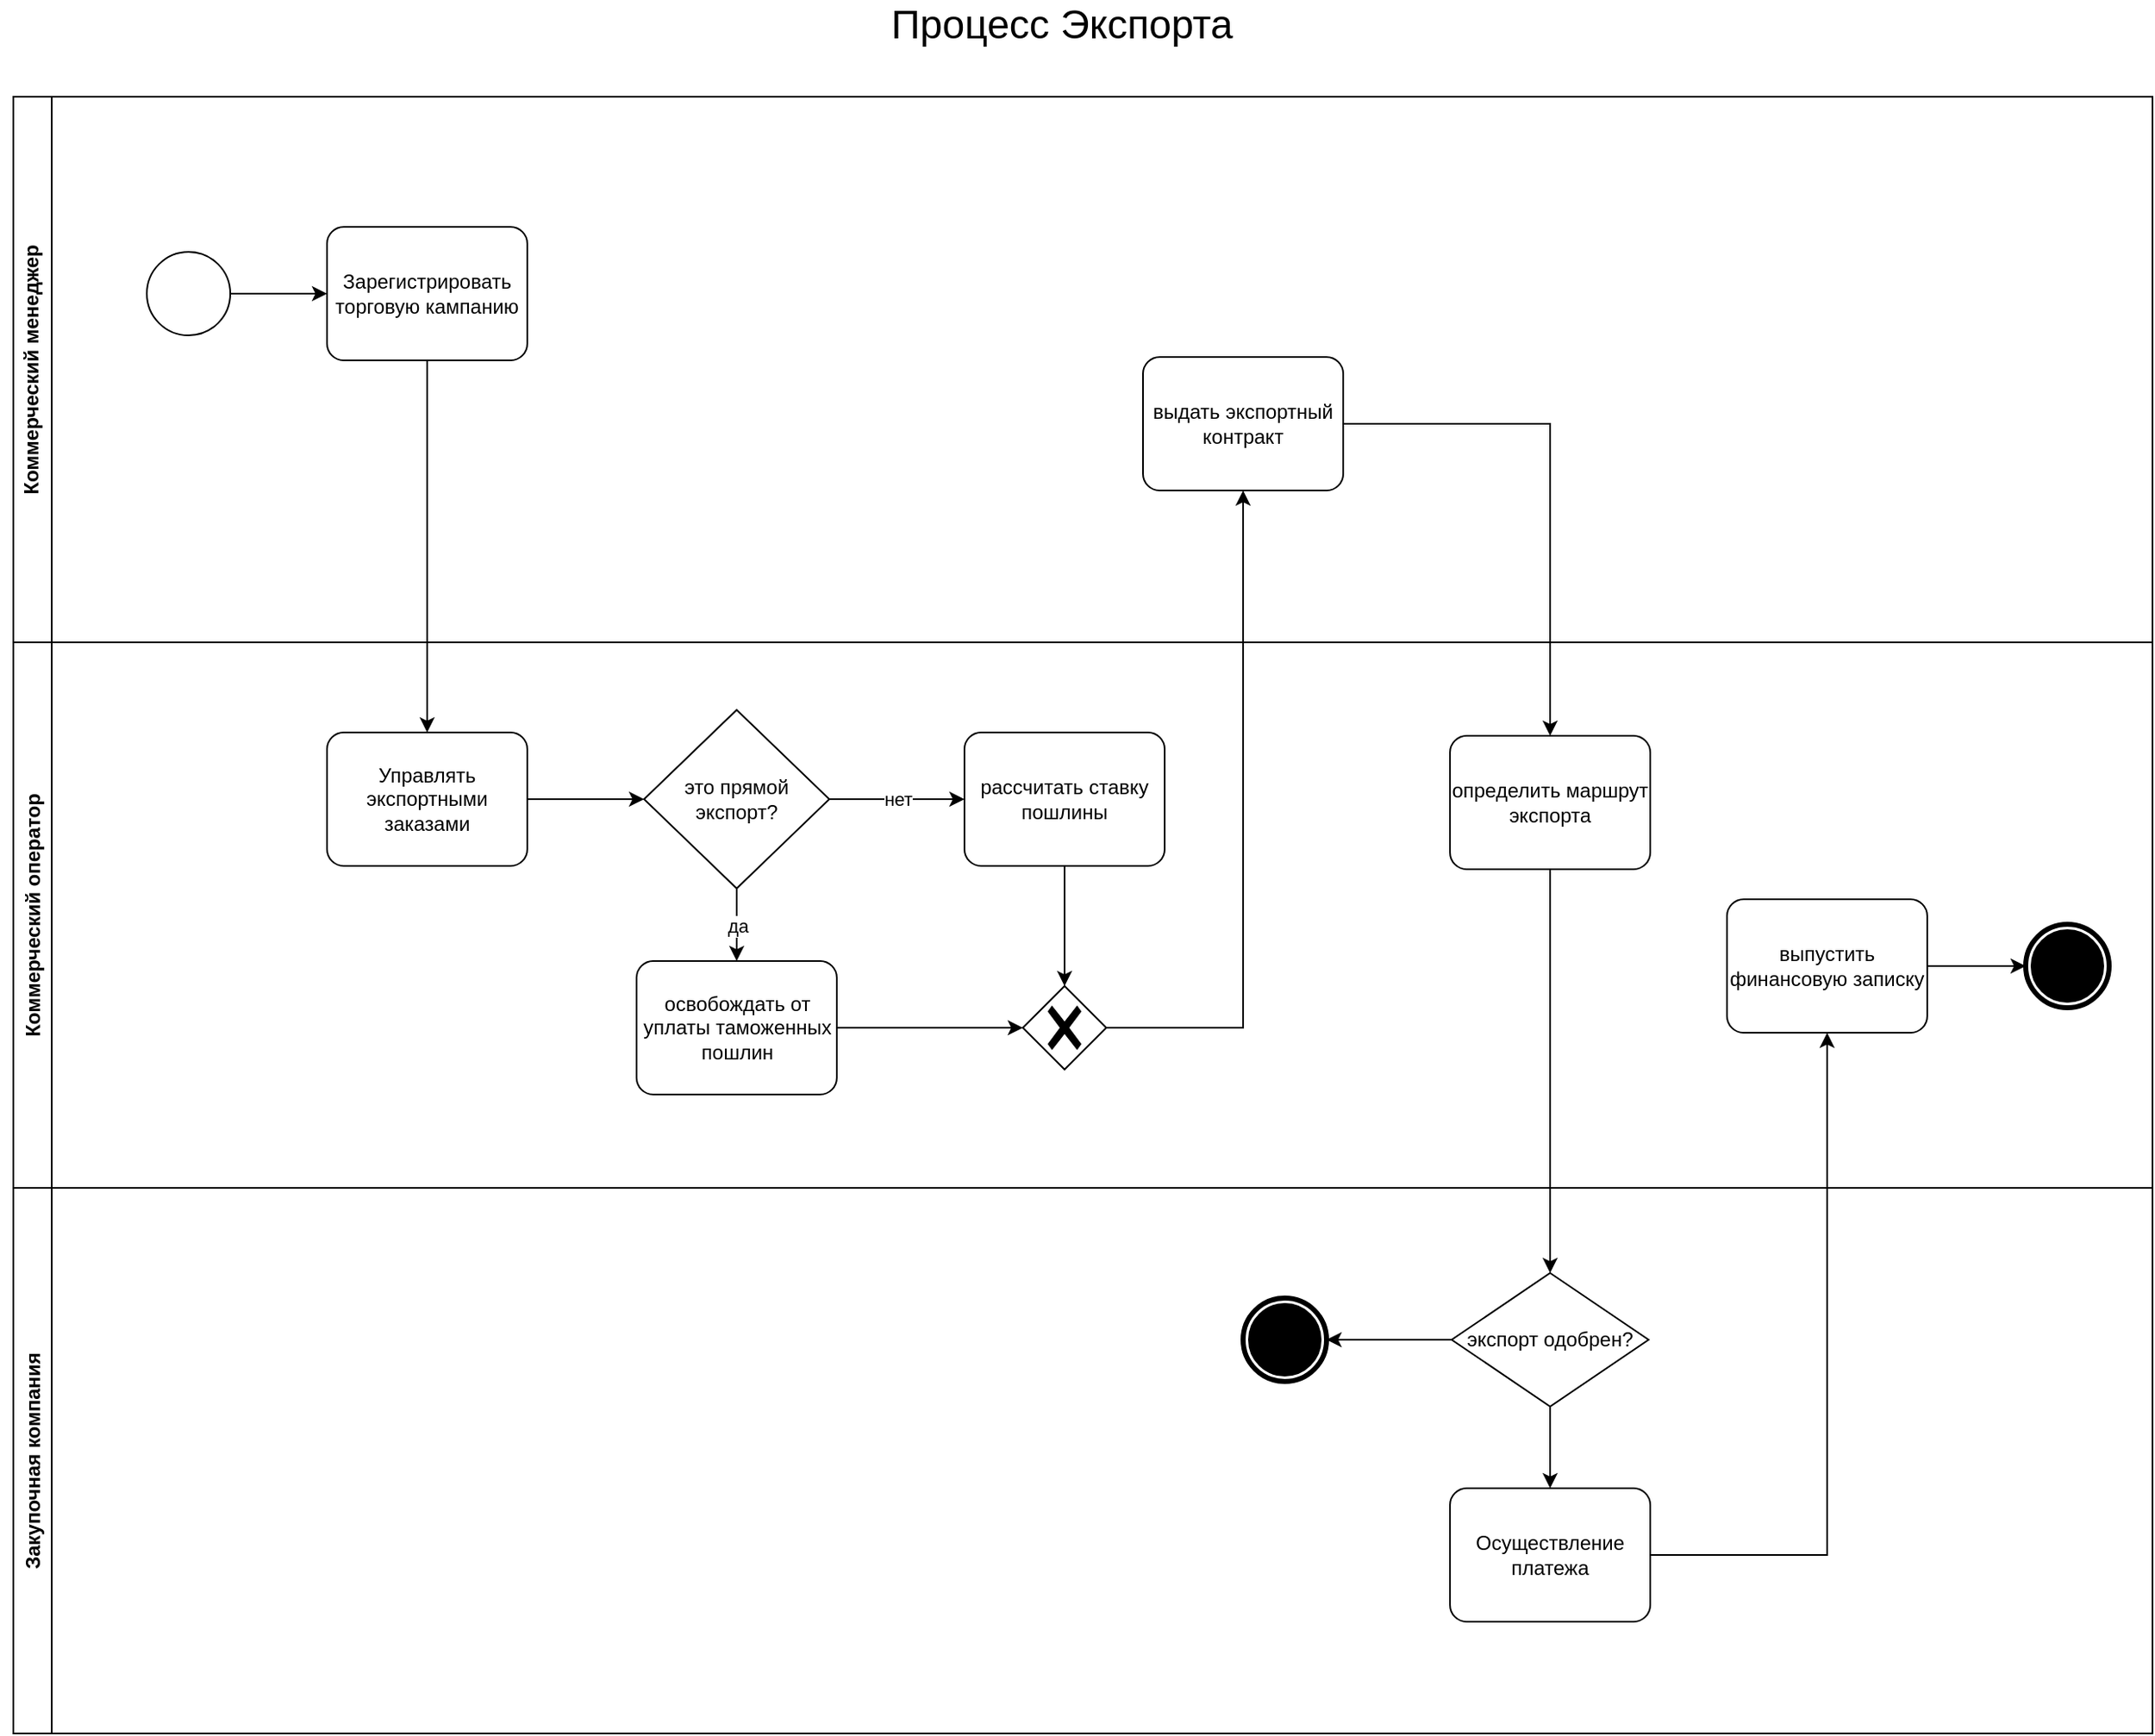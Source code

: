 <mxfile version="20.8.1" type="google"><diagram id="GKkbAp2NtUvPjCZS4jgw" name="Página-1"><mxGraphModel grid="0" page="1" gridSize="10" guides="1" tooltips="1" connect="1" arrows="1" fold="1" pageScale="2" pageWidth="827" pageHeight="1169" background="none" math="0" shadow="0"><root><mxCell id="0"/><mxCell id="1" parent="0"/><mxCell id="1osV0yqY1vsv0PyegRr8-175" value="&lt;span lang=&quot;RU&quot;&gt;Коммерческий менеджер&lt;/span&gt;" style="swimlane;horizontal=0;whiteSpace=wrap;html=1;" vertex="1" parent="1"><mxGeometry x="150" y="106" width="1282" height="327" as="geometry"><mxRectangle x="216" y="111" width="32" height="144" as="alternateBounds"/></mxGeometry></mxCell><mxCell id="nYEwVlIcLHD1ZtLryzep-1" value="Зарегистрировать торговую кампанию&lt;br&gt;" style="points=[[0.25,0,0],[0.5,0,0],[0.75,0,0],[1,0.25,0],[1,0.5,0],[1,0.75,0],[0.75,1,0],[0.5,1,0],[0.25,1,0],[0,0.75,0],[0,0.5,0],[0,0.25,0]];shape=mxgraph.bpmn.task;whiteSpace=wrap;rectStyle=rounded;size=10;html=1;taskMarker=abstract;" vertex="1" parent="1osV0yqY1vsv0PyegRr8-175"><mxGeometry x="188" y="78" width="120" height="80" as="geometry"/></mxCell><mxCell id="nYEwVlIcLHD1ZtLryzep-3" style="edgeStyle=orthogonalEdgeStyle;rounded=0;orthogonalLoop=1;jettySize=auto;html=1;exitX=1;exitY=0.5;exitDx=0;exitDy=0;exitPerimeter=0;" edge="1" parent="1osV0yqY1vsv0PyegRr8-175" source="nYEwVlIcLHD1ZtLryzep-2" target="nYEwVlIcLHD1ZtLryzep-1"><mxGeometry relative="1" as="geometry"/></mxCell><mxCell id="nYEwVlIcLHD1ZtLryzep-2" value="" style="points=[[0.145,0.145,0],[0.5,0,0],[0.855,0.145,0],[1,0.5,0],[0.855,0.855,0],[0.5,1,0],[0.145,0.855,0],[0,0.5,0]];shape=mxgraph.bpmn.event;html=1;verticalLabelPosition=bottom;labelBackgroundColor=#ffffff;verticalAlign=top;align=center;perimeter=ellipsePerimeter;outlineConnect=0;aspect=fixed;outline=standard;symbol=general;" vertex="1" parent="1osV0yqY1vsv0PyegRr8-175"><mxGeometry x="80" y="93" width="50" height="50" as="geometry"/></mxCell><mxCell id="nYEwVlIcLHD1ZtLryzep-15" value="выдать экспортный контракт" style="points=[[0.25,0,0],[0.5,0,0],[0.75,0,0],[1,0.25,0],[1,0.5,0],[1,0.75,0],[0.75,1,0],[0.5,1,0],[0.25,1,0],[0,0.75,0],[0,0.5,0],[0,0.25,0]];shape=mxgraph.bpmn.task;whiteSpace=wrap;rectStyle=rounded;size=10;html=1;taskMarker=abstract;" vertex="1" parent="1osV0yqY1vsv0PyegRr8-175"><mxGeometry x="677" y="156" width="120" height="80" as="geometry"/></mxCell><mxCell id="1osV0yqY1vsv0PyegRr8-176" value="&lt;font style=&quot;font-size: 24px;&quot;&gt;Процесс Экспорта&lt;br&gt;&lt;/font&gt;" style="text;html=1;strokeColor=none;fillColor=none;align=center;verticalAlign=middle;whiteSpace=wrap;rounded=0;" vertex="1" parent="1"><mxGeometry x="671" y="48" width="215" height="30" as="geometry"/></mxCell><mxCell id="1osV0yqY1vsv0PyegRr8-177" value="&lt;span lang=&quot;RU&quot;&gt;Коммерческий оператор&lt;/span&gt;" style="swimlane;horizontal=0;whiteSpace=wrap;html=1;" vertex="1" parent="1"><mxGeometry x="150" y="433" width="1282" height="327" as="geometry"><mxRectangle x="216" y="111" width="32" height="144" as="alternateBounds"/></mxGeometry></mxCell><mxCell id="nYEwVlIcLHD1ZtLryzep-7" style="edgeStyle=orthogonalEdgeStyle;rounded=0;orthogonalLoop=1;jettySize=auto;html=1;exitX=1;exitY=0.5;exitDx=0;exitDy=0;exitPerimeter=0;entryX=0;entryY=0.5;entryDx=0;entryDy=0;" edge="1" parent="1osV0yqY1vsv0PyegRr8-177" source="nYEwVlIcLHD1ZtLryzep-4" target="nYEwVlIcLHD1ZtLryzep-6"><mxGeometry relative="1" as="geometry"/></mxCell><mxCell id="nYEwVlIcLHD1ZtLryzep-4" value="Управлять экспортными заказами" style="points=[[0.25,0,0],[0.5,0,0],[0.75,0,0],[1,0.25,0],[1,0.5,0],[1,0.75,0],[0.75,1,0],[0.5,1,0],[0.25,1,0],[0,0.75,0],[0,0.5,0],[0,0.25,0]];shape=mxgraph.bpmn.task;whiteSpace=wrap;rectStyle=rounded;size=10;html=1;taskMarker=abstract;" vertex="1" parent="1osV0yqY1vsv0PyegRr8-177"><mxGeometry x="188" y="54" width="120" height="80" as="geometry"/></mxCell><mxCell id="nYEwVlIcLHD1ZtLryzep-13" value="нет" style="edgeStyle=orthogonalEdgeStyle;rounded=0;orthogonalLoop=1;jettySize=auto;html=1;exitX=1;exitY=0.5;exitDx=0;exitDy=0;entryX=0;entryY=0.5;entryDx=0;entryDy=0;entryPerimeter=0;" edge="1" parent="1osV0yqY1vsv0PyegRr8-177" source="nYEwVlIcLHD1ZtLryzep-6" target="nYEwVlIcLHD1ZtLryzep-8"><mxGeometry relative="1" as="geometry"/></mxCell><mxCell id="nYEwVlIcLHD1ZtLryzep-14" value="да" style="edgeStyle=orthogonalEdgeStyle;rounded=0;orthogonalLoop=1;jettySize=auto;html=1;exitX=0.5;exitY=1;exitDx=0;exitDy=0;entryX=0.5;entryY=0;entryDx=0;entryDy=0;entryPerimeter=0;" edge="1" parent="1osV0yqY1vsv0PyegRr8-177" source="nYEwVlIcLHD1ZtLryzep-6" target="nYEwVlIcLHD1ZtLryzep-9"><mxGeometry relative="1" as="geometry"/></mxCell><mxCell id="nYEwVlIcLHD1ZtLryzep-6" value="это прямой экспорт?" style="rhombus;whiteSpace=wrap;html=1;" vertex="1" parent="1osV0yqY1vsv0PyegRr8-177"><mxGeometry x="378" y="40.5" width="111" height="107" as="geometry"/></mxCell><mxCell id="nYEwVlIcLHD1ZtLryzep-11" style="edgeStyle=orthogonalEdgeStyle;rounded=0;orthogonalLoop=1;jettySize=auto;html=1;exitX=0.5;exitY=1;exitDx=0;exitDy=0;exitPerimeter=0;entryX=0.5;entryY=0;entryDx=0;entryDy=0;entryPerimeter=0;" edge="1" parent="1osV0yqY1vsv0PyegRr8-177" source="nYEwVlIcLHD1ZtLryzep-8" target="nYEwVlIcLHD1ZtLryzep-10"><mxGeometry relative="1" as="geometry"/></mxCell><mxCell id="nYEwVlIcLHD1ZtLryzep-8" value="рассчитать ставку пошлины" style="points=[[0.25,0,0],[0.5,0,0],[0.75,0,0],[1,0.25,0],[1,0.5,0],[1,0.75,0],[0.75,1,0],[0.5,1,0],[0.25,1,0],[0,0.75,0],[0,0.5,0],[0,0.25,0]];shape=mxgraph.bpmn.task;whiteSpace=wrap;rectStyle=rounded;size=10;html=1;taskMarker=abstract;" vertex="1" parent="1osV0yqY1vsv0PyegRr8-177"><mxGeometry x="570" y="54" width="120" height="80" as="geometry"/></mxCell><mxCell id="nYEwVlIcLHD1ZtLryzep-12" style="edgeStyle=orthogonalEdgeStyle;rounded=0;orthogonalLoop=1;jettySize=auto;html=1;exitX=1;exitY=0.5;exitDx=0;exitDy=0;exitPerimeter=0;entryX=0;entryY=0.5;entryDx=0;entryDy=0;entryPerimeter=0;" edge="1" parent="1osV0yqY1vsv0PyegRr8-177" source="nYEwVlIcLHD1ZtLryzep-9" target="nYEwVlIcLHD1ZtLryzep-10"><mxGeometry relative="1" as="geometry"/></mxCell><mxCell id="nYEwVlIcLHD1ZtLryzep-9" value="освобождать от уплаты таможенных пошлин" style="points=[[0.25,0,0],[0.5,0,0],[0.75,0,0],[1,0.25,0],[1,0.5,0],[1,0.75,0],[0.75,1,0],[0.5,1,0],[0.25,1,0],[0,0.75,0],[0,0.5,0],[0,0.25,0]];shape=mxgraph.bpmn.task;whiteSpace=wrap;rectStyle=rounded;size=10;html=1;taskMarker=abstract;" vertex="1" parent="1osV0yqY1vsv0PyegRr8-177"><mxGeometry x="373.5" y="191" width="120" height="80" as="geometry"/></mxCell><mxCell id="nYEwVlIcLHD1ZtLryzep-10" value="" style="points=[[0.25,0.25,0],[0.5,0,0],[0.75,0.25,0],[1,0.5,0],[0.75,0.75,0],[0.5,1,0],[0.25,0.75,0],[0,0.5,0]];shape=mxgraph.bpmn.gateway2;html=1;verticalLabelPosition=bottom;labelBackgroundColor=#ffffff;verticalAlign=top;align=center;perimeter=rhombusPerimeter;outlineConnect=0;outline=none;symbol=none;gwType=exclusive;" vertex="1" parent="1osV0yqY1vsv0PyegRr8-177"><mxGeometry x="605" y="206" width="50" height="50" as="geometry"/></mxCell><mxCell id="nYEwVlIcLHD1ZtLryzep-17" value="определить маршрут экспорта&lt;br&gt;" style="points=[[0.25,0,0],[0.5,0,0],[0.75,0,0],[1,0.25,0],[1,0.5,0],[1,0.75,0],[0.75,1,0],[0.5,1,0],[0.25,1,0],[0,0.75,0],[0,0.5,0],[0,0.25,0]];shape=mxgraph.bpmn.task;whiteSpace=wrap;rectStyle=rounded;size=10;html=1;taskMarker=abstract;" vertex="1" parent="1osV0yqY1vsv0PyegRr8-177"><mxGeometry x="861" y="56" width="120" height="80" as="geometry"/></mxCell><mxCell id="nYEwVlIcLHD1ZtLryzep-32" style="edgeStyle=orthogonalEdgeStyle;rounded=0;orthogonalLoop=1;jettySize=auto;html=1;exitX=1;exitY=0.5;exitDx=0;exitDy=0;exitPerimeter=0;entryX=0;entryY=0.5;entryDx=0;entryDy=0;entryPerimeter=0;" edge="1" parent="1osV0yqY1vsv0PyegRr8-177" source="nYEwVlIcLHD1ZtLryzep-30" target="nYEwVlIcLHD1ZtLryzep-31"><mxGeometry relative="1" as="geometry"/></mxCell><mxCell id="nYEwVlIcLHD1ZtLryzep-30" value="выпустить финансовую записку" style="points=[[0.25,0,0],[0.5,0,0],[0.75,0,0],[1,0.25,0],[1,0.5,0],[1,0.75,0],[0.75,1,0],[0.5,1,0],[0.25,1,0],[0,0.75,0],[0,0.5,0],[0,0.25,0]];shape=mxgraph.bpmn.task;whiteSpace=wrap;rectStyle=rounded;size=10;html=1;taskMarker=abstract;" vertex="1" parent="1osV0yqY1vsv0PyegRr8-177"><mxGeometry x="1027" y="154" width="120" height="80" as="geometry"/></mxCell><mxCell id="nYEwVlIcLHD1ZtLryzep-31" value="" style="points=[[0.145,0.145,0],[0.5,0,0],[0.855,0.145,0],[1,0.5,0],[0.855,0.855,0],[0.5,1,0],[0.145,0.855,0],[0,0.5,0]];shape=mxgraph.bpmn.event;html=1;verticalLabelPosition=bottom;labelBackgroundColor=#ffffff;verticalAlign=top;align=center;perimeter=ellipsePerimeter;outlineConnect=0;aspect=fixed;outline=end;symbol=terminate;" vertex="1" parent="1osV0yqY1vsv0PyegRr8-177"><mxGeometry x="1206" y="169" width="50" height="50" as="geometry"/></mxCell><mxCell id="1osV0yqY1vsv0PyegRr8-178" value="&lt;p align=&quot;left&quot;&gt;&lt;span lang=&quot;RU&quot;&gt;Закупочная компания&lt;/span&gt;&lt;/p&gt;" style="swimlane;horizontal=0;whiteSpace=wrap;html=1;" vertex="1" parent="1"><mxGeometry x="150" y="760" width="1282" height="327" as="geometry"><mxRectangle x="216" y="111" width="32" height="144" as="alternateBounds"/></mxGeometry></mxCell><mxCell id="nYEwVlIcLHD1ZtLryzep-25" style="edgeStyle=orthogonalEdgeStyle;rounded=0;orthogonalLoop=1;jettySize=auto;html=1;exitX=0.5;exitY=1;exitDx=0;exitDy=0;entryX=0.5;entryY=0;entryDx=0;entryDy=0;entryPerimeter=0;" edge="1" parent="1osV0yqY1vsv0PyegRr8-178" source="nYEwVlIcLHD1ZtLryzep-21" target="nYEwVlIcLHD1ZtLryzep-24"><mxGeometry relative="1" as="geometry"/></mxCell><mxCell id="nYEwVlIcLHD1ZtLryzep-29" style="edgeStyle=orthogonalEdgeStyle;rounded=0;orthogonalLoop=1;jettySize=auto;html=1;exitX=0;exitY=0.5;exitDx=0;exitDy=0;entryX=1;entryY=0.5;entryDx=0;entryDy=0;entryPerimeter=0;" edge="1" parent="1osV0yqY1vsv0PyegRr8-178" source="nYEwVlIcLHD1ZtLryzep-21" target="nYEwVlIcLHD1ZtLryzep-27"><mxGeometry relative="1" as="geometry"/></mxCell><mxCell id="nYEwVlIcLHD1ZtLryzep-21" value="экспорт одобрен?" style="rhombus;whiteSpace=wrap;html=1;" vertex="1" parent="1osV0yqY1vsv0PyegRr8-178"><mxGeometry x="862" y="51" width="118" height="80" as="geometry"/></mxCell><mxCell id="nYEwVlIcLHD1ZtLryzep-24" value="Осуществление платежа" style="points=[[0.25,0,0],[0.5,0,0],[0.75,0,0],[1,0.25,0],[1,0.5,0],[1,0.75,0],[0.75,1,0],[0.5,1,0],[0.25,1,0],[0,0.75,0],[0,0.5,0],[0,0.25,0]];shape=mxgraph.bpmn.task;whiteSpace=wrap;rectStyle=rounded;size=10;html=1;taskMarker=abstract;" vertex="1" parent="1osV0yqY1vsv0PyegRr8-178"><mxGeometry x="861" y="180" width="120" height="80" as="geometry"/></mxCell><mxCell id="nYEwVlIcLHD1ZtLryzep-27" value="" style="points=[[0.145,0.145,0],[0.5,0,0],[0.855,0.145,0],[1,0.5,0],[0.855,0.855,0],[0.5,1,0],[0.145,0.855,0],[0,0.5,0]];shape=mxgraph.bpmn.event;html=1;verticalLabelPosition=bottom;labelBackgroundColor=#ffffff;verticalAlign=top;align=center;perimeter=ellipsePerimeter;outlineConnect=0;aspect=fixed;outline=end;symbol=terminate;" vertex="1" parent="1osV0yqY1vsv0PyegRr8-178"><mxGeometry x="737" y="66" width="50" height="50" as="geometry"/></mxCell><mxCell id="nYEwVlIcLHD1ZtLryzep-5" style="edgeStyle=orthogonalEdgeStyle;rounded=0;orthogonalLoop=1;jettySize=auto;html=1;exitX=0.5;exitY=1;exitDx=0;exitDy=0;exitPerimeter=0;entryX=0.5;entryY=0;entryDx=0;entryDy=0;entryPerimeter=0;" edge="1" parent="1" source="nYEwVlIcLHD1ZtLryzep-1" target="nYEwVlIcLHD1ZtLryzep-4"><mxGeometry relative="1" as="geometry"/></mxCell><mxCell id="nYEwVlIcLHD1ZtLryzep-18" style="edgeStyle=orthogonalEdgeStyle;rounded=0;orthogonalLoop=1;jettySize=auto;html=1;" edge="1" parent="1" source="nYEwVlIcLHD1ZtLryzep-15" target="nYEwVlIcLHD1ZtLryzep-17"><mxGeometry relative="1" as="geometry"/></mxCell><mxCell id="nYEwVlIcLHD1ZtLryzep-22" style="edgeStyle=orthogonalEdgeStyle;rounded=0;orthogonalLoop=1;jettySize=auto;html=1;exitX=0.5;exitY=1;exitDx=0;exitDy=0;exitPerimeter=0;" edge="1" parent="1" source="nYEwVlIcLHD1ZtLryzep-17" target="nYEwVlIcLHD1ZtLryzep-21"><mxGeometry relative="1" as="geometry"/></mxCell><mxCell id="nYEwVlIcLHD1ZtLryzep-33" style="edgeStyle=orthogonalEdgeStyle;rounded=0;orthogonalLoop=1;jettySize=auto;html=1;exitX=1;exitY=0.5;exitDx=0;exitDy=0;exitPerimeter=0;entryX=0.5;entryY=1;entryDx=0;entryDy=0;entryPerimeter=0;" edge="1" parent="1" source="nYEwVlIcLHD1ZtLryzep-24" target="nYEwVlIcLHD1ZtLryzep-30"><mxGeometry relative="1" as="geometry"/></mxCell><mxCell id="nYEwVlIcLHD1ZtLryzep-34" style="edgeStyle=orthogonalEdgeStyle;rounded=0;orthogonalLoop=1;jettySize=auto;html=1;exitX=1;exitY=0.5;exitDx=0;exitDy=0;exitPerimeter=0;entryX=0.5;entryY=1;entryDx=0;entryDy=0;entryPerimeter=0;" edge="1" parent="1" source="nYEwVlIcLHD1ZtLryzep-10" target="nYEwVlIcLHD1ZtLryzep-15"><mxGeometry relative="1" as="geometry"/></mxCell></root></mxGraphModel></diagram></mxfile>